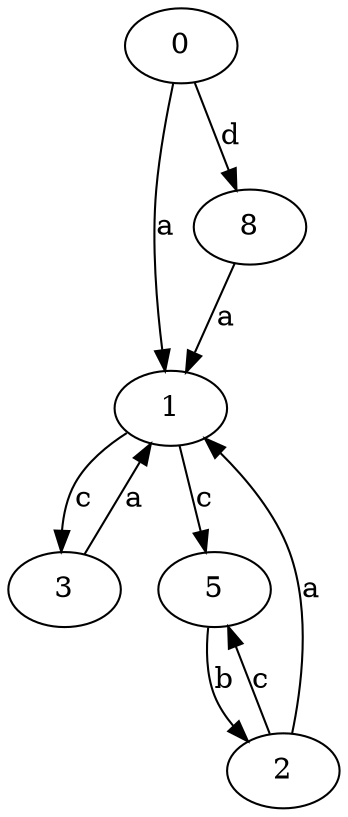strict digraph  {
0;
1;
2;
3;
5;
8;
0 -> 1  [label=a];
0 -> 8  [label=d];
1 -> 3  [label=c];
1 -> 5  [label=c];
2 -> 1  [label=a];
2 -> 5  [label=c];
3 -> 1  [label=a];
5 -> 2  [label=b];
8 -> 1  [label=a];
}
